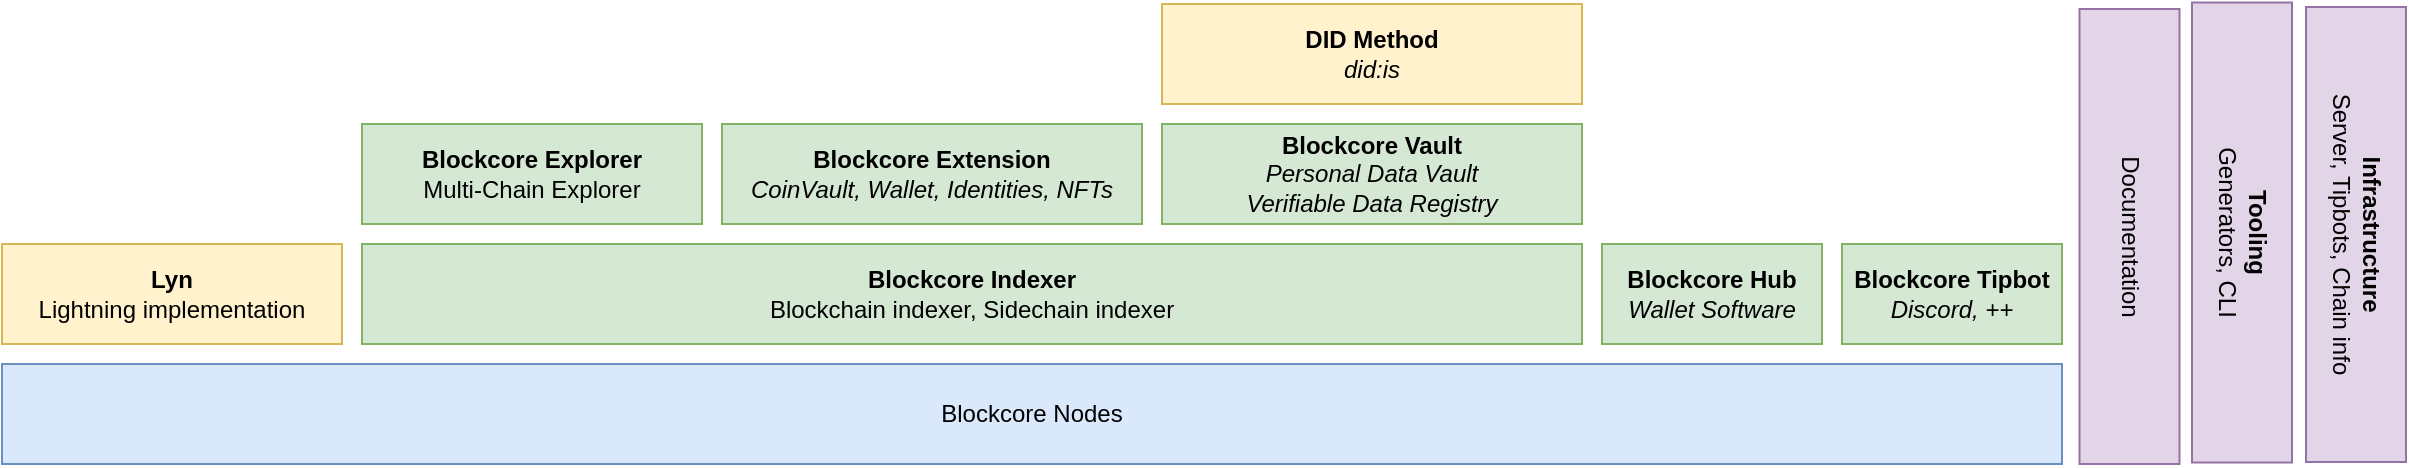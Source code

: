 <mxfile version="16.2.4" type="github">
  <diagram id="l507z-va-1_JGzufU4Xl" name="Page-1">
    <mxGraphModel dx="2272" dy="768" grid="1" gridSize="10" guides="1" tooltips="1" connect="1" arrows="1" fold="1" page="1" pageScale="1" pageWidth="850" pageHeight="1100" math="0" shadow="0">
      <root>
        <mxCell id="0" />
        <mxCell id="1" parent="0" />
        <mxCell id="ykSUJOpuvu5UymRi8_w9-1" value="&lt;b&gt;Blockcore Indexer&lt;br&gt;&lt;/b&gt;Blockchain indexer, Sidechain indexer" style="rounded=0;whiteSpace=wrap;html=1;fillColor=#d5e8d4;strokeColor=#82b366;" vertex="1" parent="1">
          <mxGeometry x="110" y="350" width="610" height="50" as="geometry" />
        </mxCell>
        <mxCell id="ykSUJOpuvu5UymRi8_w9-2" value="&lt;b&gt;Blockcore Vault&lt;/b&gt;&lt;br&gt;&lt;i&gt;Personal Data Vault&lt;br&gt;Verifiable Data Registry&lt;/i&gt;" style="rounded=0;whiteSpace=wrap;html=1;fillColor=#d5e8d4;strokeColor=#82b366;" vertex="1" parent="1">
          <mxGeometry x="510" y="290" width="210" height="50" as="geometry" />
        </mxCell>
        <mxCell id="ykSUJOpuvu5UymRi8_w9-3" value="&lt;b&gt;Blockcore Extension&lt;/b&gt;&lt;br&gt;&lt;i&gt;CoinVault, Wallet, Identities, NFTs&lt;/i&gt;" style="rounded=0;whiteSpace=wrap;html=1;fillColor=#d5e8d4;strokeColor=#82b366;" vertex="1" parent="1">
          <mxGeometry x="290" y="290" width="210" height="50" as="geometry" />
        </mxCell>
        <mxCell id="ykSUJOpuvu5UymRi8_w9-4" value="Blockcore Nodes" style="rounded=0;whiteSpace=wrap;html=1;fillColor=#dae8fc;strokeColor=#6c8ebf;" vertex="1" parent="1">
          <mxGeometry x="-70" y="410" width="1030" height="50" as="geometry" />
        </mxCell>
        <mxCell id="ykSUJOpuvu5UymRi8_w9-5" value="&lt;b&gt;Blockcore Explorer&lt;/b&gt;&lt;br&gt;Multi-Chain Explorer" style="rounded=0;whiteSpace=wrap;html=1;fillColor=#d5e8d4;strokeColor=#82b366;" vertex="1" parent="1">
          <mxGeometry x="110" y="290" width="170" height="50" as="geometry" />
        </mxCell>
        <mxCell id="ykSUJOpuvu5UymRi8_w9-6" value="&lt;b&gt;DID Method&lt;br&gt;&lt;/b&gt;&lt;i&gt;did:is&lt;/i&gt;" style="rounded=0;whiteSpace=wrap;html=1;fillColor=#fff2cc;strokeColor=#d6b656;" vertex="1" parent="1">
          <mxGeometry x="510" y="230" width="210" height="50" as="geometry" />
        </mxCell>
        <mxCell id="ykSUJOpuvu5UymRi8_w9-7" value="&lt;b&gt;Blockcore Hub&lt;/b&gt;&lt;br&gt;&lt;i&gt;Wallet Software&lt;/i&gt;" style="rounded=0;whiteSpace=wrap;html=1;fillColor=#d5e8d4;strokeColor=#82b366;" vertex="1" parent="1">
          <mxGeometry x="730" y="350" width="110" height="50" as="geometry" />
        </mxCell>
        <mxCell id="ykSUJOpuvu5UymRi8_w9-8" value="Documentation" style="rounded=0;whiteSpace=wrap;html=1;rotation=90;fillColor=#e1d5e7;strokeColor=#9673a6;" vertex="1" parent="1">
          <mxGeometry x="880" y="321.25" width="227.5" height="50" as="geometry" />
        </mxCell>
        <mxCell id="ykSUJOpuvu5UymRi8_w9-9" value="&lt;b&gt;Tooling&lt;/b&gt;&lt;br&gt;Generators, CLI" style="rounded=0;whiteSpace=wrap;html=1;rotation=90;fillColor=#e1d5e7;strokeColor=#9673a6;" vertex="1" parent="1">
          <mxGeometry x="935" y="319.25" width="230" height="50" as="geometry" />
        </mxCell>
        <mxCell id="ykSUJOpuvu5UymRi8_w9-10" value="&lt;b&gt;Infrastructure&lt;br&gt;&lt;/b&gt;Server, Tipbots, Chain info" style="rounded=0;whiteSpace=wrap;html=1;rotation=90;fillColor=#e1d5e7;strokeColor=#9673a6;" vertex="1" parent="1">
          <mxGeometry x="993.25" y="320.25" width="227.5" height="50" as="geometry" />
        </mxCell>
        <mxCell id="ykSUJOpuvu5UymRi8_w9-11" value="&lt;b&gt;Blockcore Tipbot&lt;br&gt;&lt;/b&gt;&lt;i&gt;Discord, ++&lt;/i&gt;" style="rounded=0;whiteSpace=wrap;html=1;fillColor=#d5e8d4;strokeColor=#82b366;" vertex="1" parent="1">
          <mxGeometry x="850" y="350" width="110" height="50" as="geometry" />
        </mxCell>
        <mxCell id="ykSUJOpuvu5UymRi8_w9-12" value="&lt;b&gt;Lyn&lt;/b&gt;&lt;br&gt;Lightning implementation" style="rounded=0;whiteSpace=wrap;html=1;fillColor=#fff2cc;strokeColor=#d6b656;" vertex="1" parent="1">
          <mxGeometry x="-70" y="350" width="170" height="50" as="geometry" />
        </mxCell>
      </root>
    </mxGraphModel>
  </diagram>
</mxfile>
